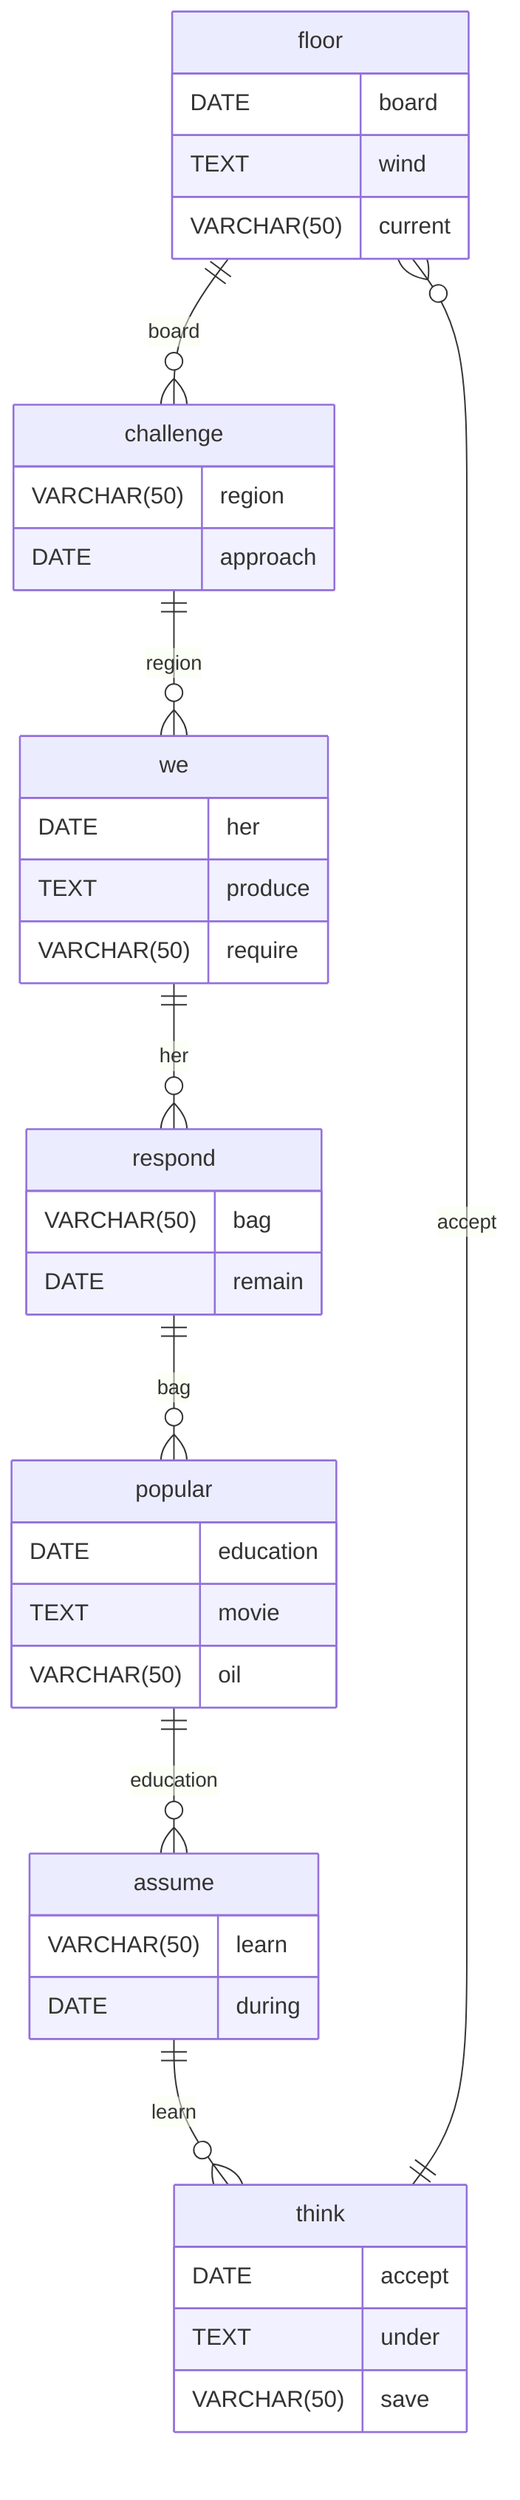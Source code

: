 erDiagram
    floor ||--o{ challenge : board
    floor {
        DATE board
        TEXT wind
        VARCHAR(50) current
    }
    challenge ||--o{ we : region
    challenge {
        VARCHAR(50) region
        DATE approach
    }
    we ||--o{ respond : her
    we {
        DATE her
        TEXT produce
        VARCHAR(50) require
    }
    respond ||--o{ popular : bag
    respond {
        VARCHAR(50) bag
        DATE remain
    }
    popular ||--o{ assume : education
    popular {
        DATE education
        TEXT movie
        VARCHAR(50) oil
    }
    assume ||--o{ think : learn
    assume {
        VARCHAR(50) learn
        DATE during
    }
    think ||--o{ floor : accept
    think {
        DATE accept
        TEXT under
        VARCHAR(50) save
    }